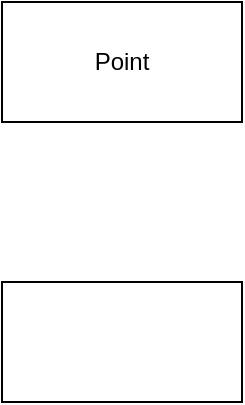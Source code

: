 <mxfile>
    <diagram id="9-aCew0BVWmGxJXLcmZh" name="Page-1">
        <mxGraphModel dx="687" dy="394" grid="1" gridSize="10" guides="1" tooltips="1" connect="1" arrows="1" fold="1" page="1" pageScale="1" pageWidth="850" pageHeight="1100" math="0" shadow="0">
            <root>
                <mxCell id="0"/>
                <mxCell id="1" parent="0"/>
                <mxCell id="2" value="Point" style="whiteSpace=wrap;html=1;" vertex="1" parent="1">
                    <mxGeometry x="190" y="130" width="120" height="60" as="geometry"/>
                </mxCell>
                <mxCell id="3" value="" style="whiteSpace=wrap;html=1;" vertex="1" parent="1">
                    <mxGeometry x="190" y="270" width="120" height="60" as="geometry"/>
                </mxCell>
            </root>
        </mxGraphModel>
    </diagram>
</mxfile>